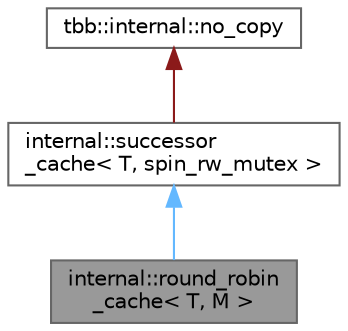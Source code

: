 digraph "internal::round_robin_cache&lt; T, M &gt;"
{
 // LATEX_PDF_SIZE
  bgcolor="transparent";
  edge [fontname=Helvetica,fontsize=10,labelfontname=Helvetica,labelfontsize=10];
  node [fontname=Helvetica,fontsize=10,shape=box,height=0.2,width=0.4];
  Node1 [id="Node000001",label="internal::round_robin\l_cache\< T, M \>",height=0.2,width=0.4,color="gray40", fillcolor="grey60", style="filled", fontcolor="black",tooltip="A cache of successors that are put in a round-robin fashion"];
  Node2 -> Node1 [id="edge3_Node000001_Node000002",dir="back",color="steelblue1",style="solid",tooltip=" "];
  Node2 [id="Node000002",label="internal::successor\l_cache\< T, spin_rw_mutex \>",height=0.2,width=0.4,color="gray40", fillcolor="white", style="filled",URL="$classinternal_1_1successor__cache.html",tooltip=" "];
  Node3 -> Node2 [id="edge4_Node000002_Node000003",dir="back",color="firebrick4",style="solid",tooltip=" "];
  Node3 [id="Node000003",label="tbb::internal::no_copy",height=0.2,width=0.4,color="gray40", fillcolor="white", style="filled",tooltip=" "];
}
